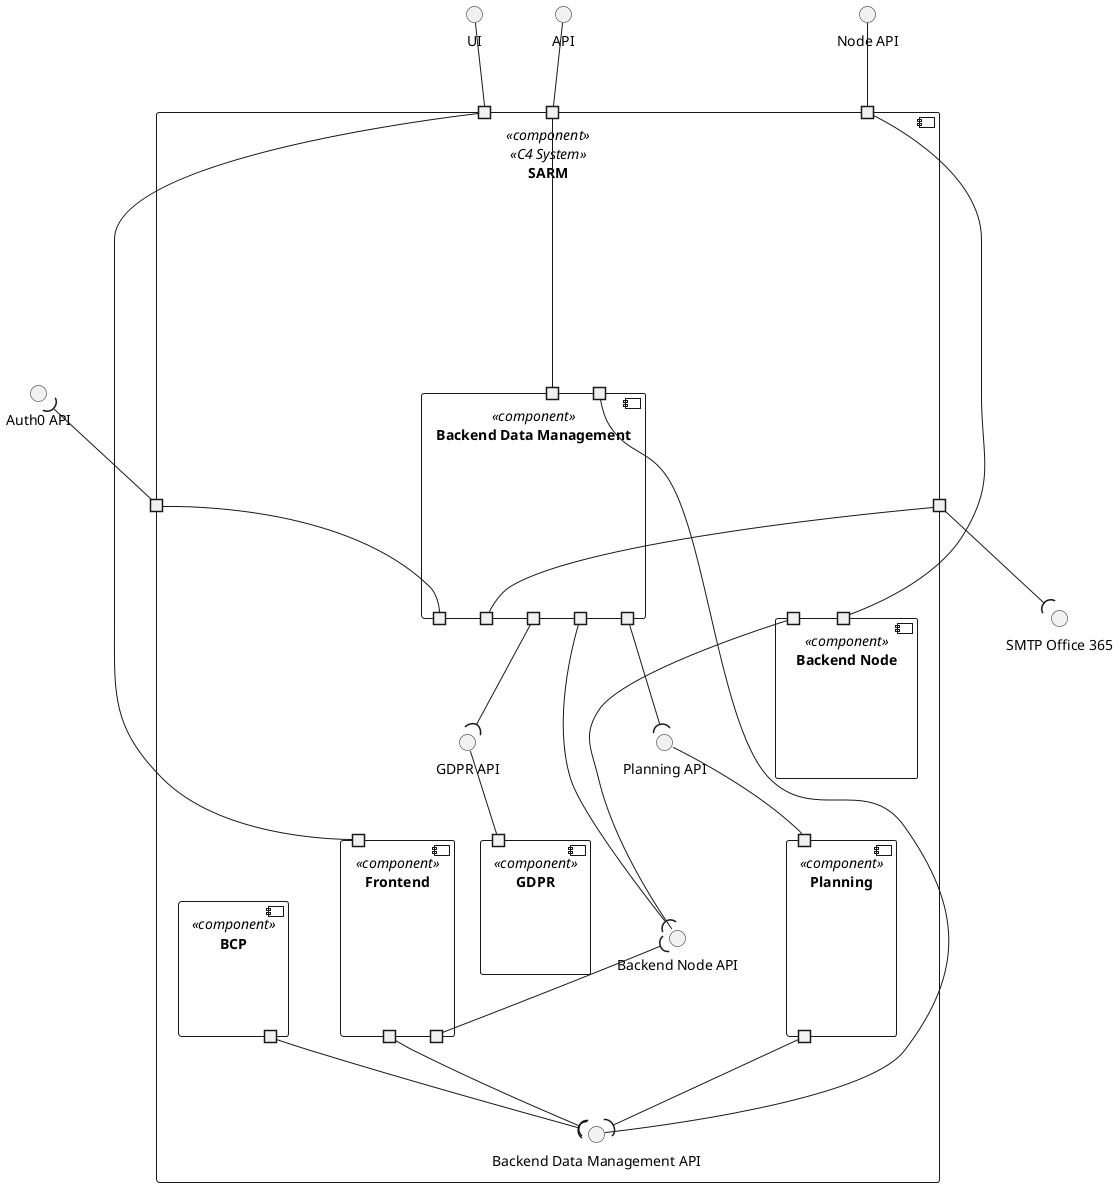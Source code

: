 @startuml logic-view
top to bottom direction

interface "API" as API
interface "UI" as UI
interface "Node API" as NODEAPI
interface "Auth0 API" as A0API
interface "SMTP Office 365" as SMTP_Office_365

component "SARM" <<component>> <<C4 System>> {
    portin " " as SARMPI
    portin " " as SARMPIUI
    portin " " as SARMPINODE
    portout " " as SARMPO1
    portout " " as SARMPO2

    interface "Backend Data Management API" as BACKENDAPI

    component "Backend Data Management" <<component>> {
        portin " " as BackendPI
        portout " " as BackendPO1
        portout " " as BackendPO2
        portout " " as BackendPO3
        portout " " as BackendPO4
        portout " " as BackendPO5
        portin " " as BackendPI2
    }

    interface "Backend Node API" as BACKENDNODEAPI

    component "Backend Node" <<component>> {
        portin " " as BackendNodeIN
        portin " " as BackendNodeIN2
    }

    component "Frontend" <<component>> {
        portin " " as FrontendINUI
        portout " " as FrontendOutUI2
        portout " " as FrontendOutUI3
    }

    interface "Planning API" as PLANNINGAPI

    component "Planning" <<component>> {
        portin " " as PLANNINGINUI
        portout " " as PLANNINGOutUI
    }

    interface "GDPR API" as GDPR_API

    component "GDPR" <<component>> {
        portin " " as GDPRINUI
    }
    
    component "BCP" <<component>> {
        portout " " as BCPOutUI
    }

}

UI -- SARMPIUI
SARMPIUI --- FrontendINUI
FrontendOutUI2 --( BACKENDAPI
BackendPI2 -U- BACKENDAPI

BackendNodeIN --d-- BACKENDNODEAPI
BackendPO5 ----( BACKENDNODEAPI
FrontendOutUI3 --u--( BACKENDNODEAPI
NODEAPI -- SARMPINODE
BackendNodeIN2 --- SARMPINODE

GDPRINUI -U- GDPR_API
BackendPO3 --( GDPR_API

PLANNINGINUI -U- PLANNINGAPI
BackendPO4 --( PLANNINGAPI
PLANNINGOutUI --( BACKENDAPI

BCPOutUI --( BACKENDAPI

API -- SARMPI
SARMPO1 -u-( A0API
SARMPI -- BackendPI
SARMPO1 -- BackendPO1

SARMPO2 -- BackendPO2
SARMPO2 --( SMTP_Office_365

@enduml